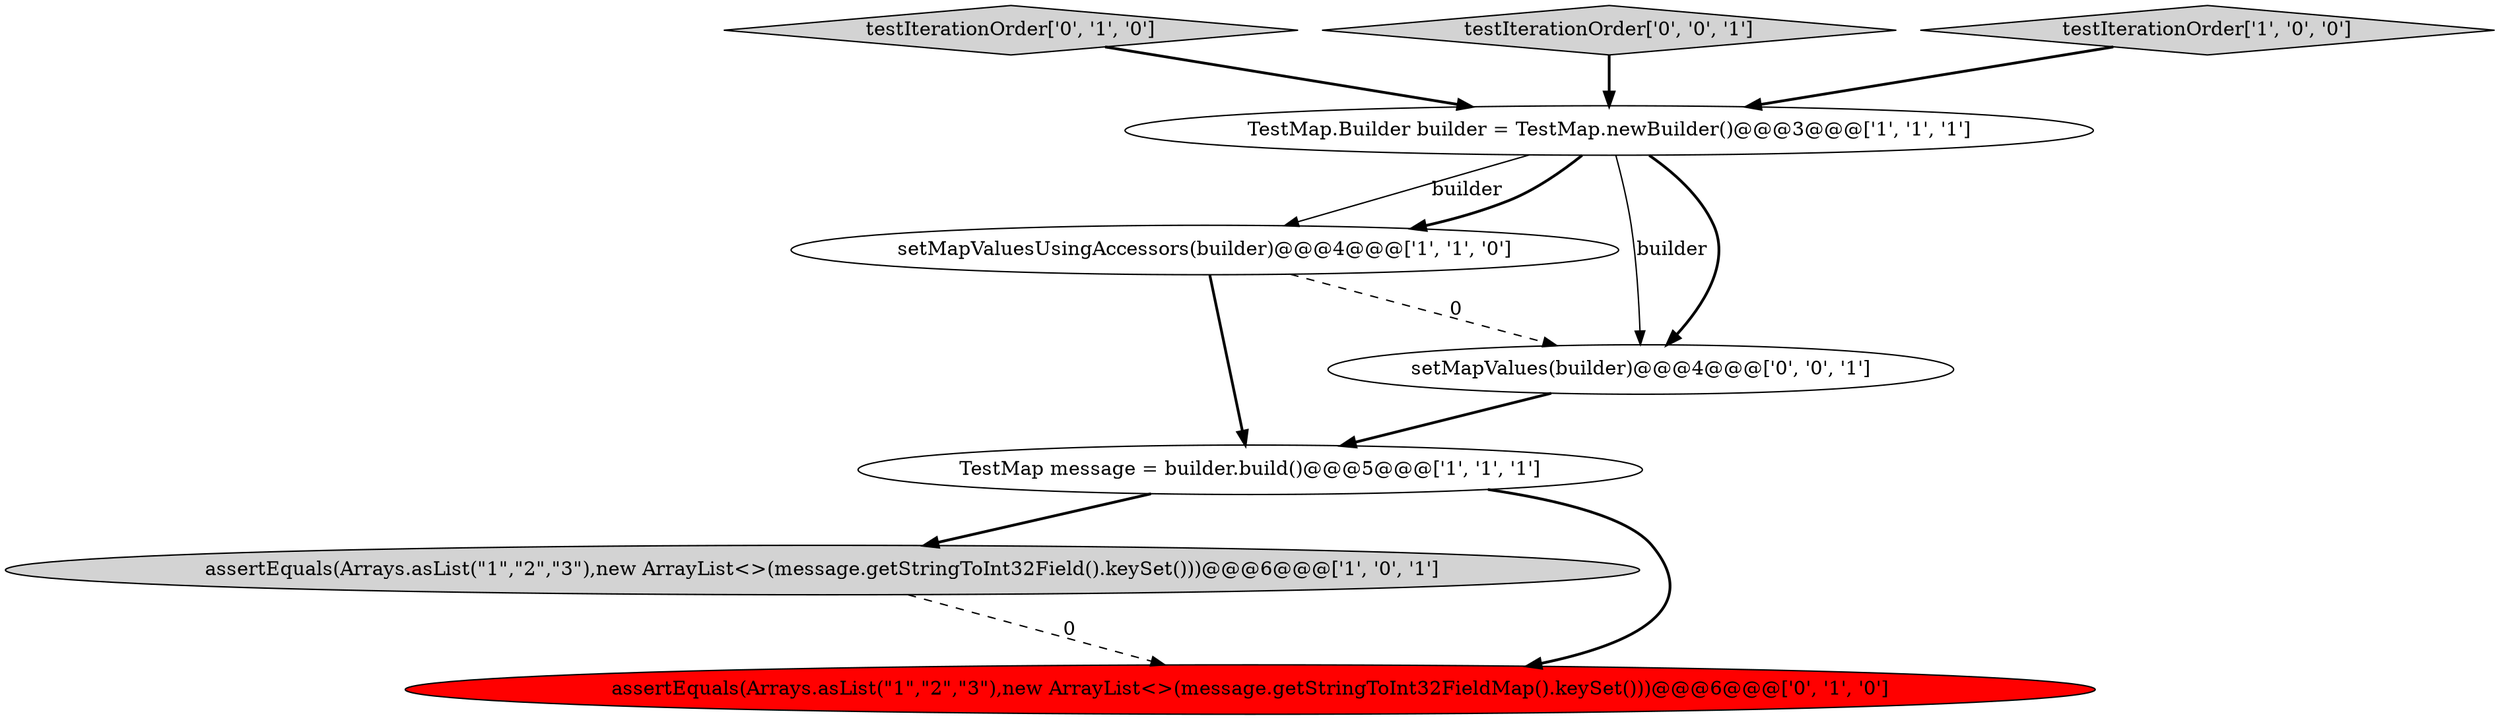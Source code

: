 digraph {
6 [style = filled, label = "testIterationOrder['0', '1', '0']", fillcolor = lightgray, shape = diamond image = "AAA0AAABBB2BBB"];
7 [style = filled, label = "testIterationOrder['0', '0', '1']", fillcolor = lightgray, shape = diamond image = "AAA0AAABBB3BBB"];
3 [style = filled, label = "TestMap message = builder.build()@@@5@@@['1', '1', '1']", fillcolor = white, shape = ellipse image = "AAA0AAABBB1BBB"];
1 [style = filled, label = "assertEquals(Arrays.asList(\"1\",\"2\",\"3\"),new ArrayList<>(message.getStringToInt32Field().keySet()))@@@6@@@['1', '0', '1']", fillcolor = lightgray, shape = ellipse image = "AAA0AAABBB1BBB"];
2 [style = filled, label = "setMapValuesUsingAccessors(builder)@@@4@@@['1', '1', '0']", fillcolor = white, shape = ellipse image = "AAA0AAABBB1BBB"];
8 [style = filled, label = "setMapValues(builder)@@@4@@@['0', '0', '1']", fillcolor = white, shape = ellipse image = "AAA0AAABBB3BBB"];
5 [style = filled, label = "assertEquals(Arrays.asList(\"1\",\"2\",\"3\"),new ArrayList<>(message.getStringToInt32FieldMap().keySet()))@@@6@@@['0', '1', '0']", fillcolor = red, shape = ellipse image = "AAA1AAABBB2BBB"];
0 [style = filled, label = "TestMap.Builder builder = TestMap.newBuilder()@@@3@@@['1', '1', '1']", fillcolor = white, shape = ellipse image = "AAA0AAABBB1BBB"];
4 [style = filled, label = "testIterationOrder['1', '0', '0']", fillcolor = lightgray, shape = diamond image = "AAA0AAABBB1BBB"];
3->5 [style = bold, label=""];
7->0 [style = bold, label=""];
6->0 [style = bold, label=""];
8->3 [style = bold, label=""];
1->5 [style = dashed, label="0"];
3->1 [style = bold, label=""];
2->8 [style = dashed, label="0"];
0->2 [style = solid, label="builder"];
2->3 [style = bold, label=""];
4->0 [style = bold, label=""];
0->2 [style = bold, label=""];
0->8 [style = solid, label="builder"];
0->8 [style = bold, label=""];
}
